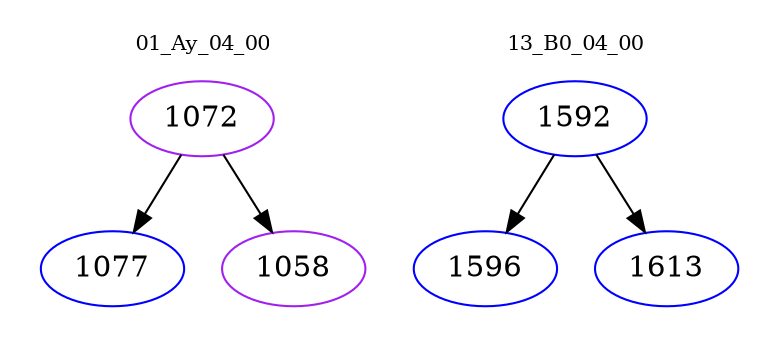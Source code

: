 digraph{
subgraph cluster_0 {
color = white
label = "01_Ay_04_00";
fontsize=10;
T0_1072 [label="1072", color="purple"]
T0_1072 -> T0_1077 [color="black"]
T0_1077 [label="1077", color="blue"]
T0_1072 -> T0_1058 [color="black"]
T0_1058 [label="1058", color="purple"]
}
subgraph cluster_1 {
color = white
label = "13_B0_04_00";
fontsize=10;
T1_1592 [label="1592", color="blue"]
T1_1592 -> T1_1596 [color="black"]
T1_1596 [label="1596", color="blue"]
T1_1592 -> T1_1613 [color="black"]
T1_1613 [label="1613", color="blue"]
}
}
